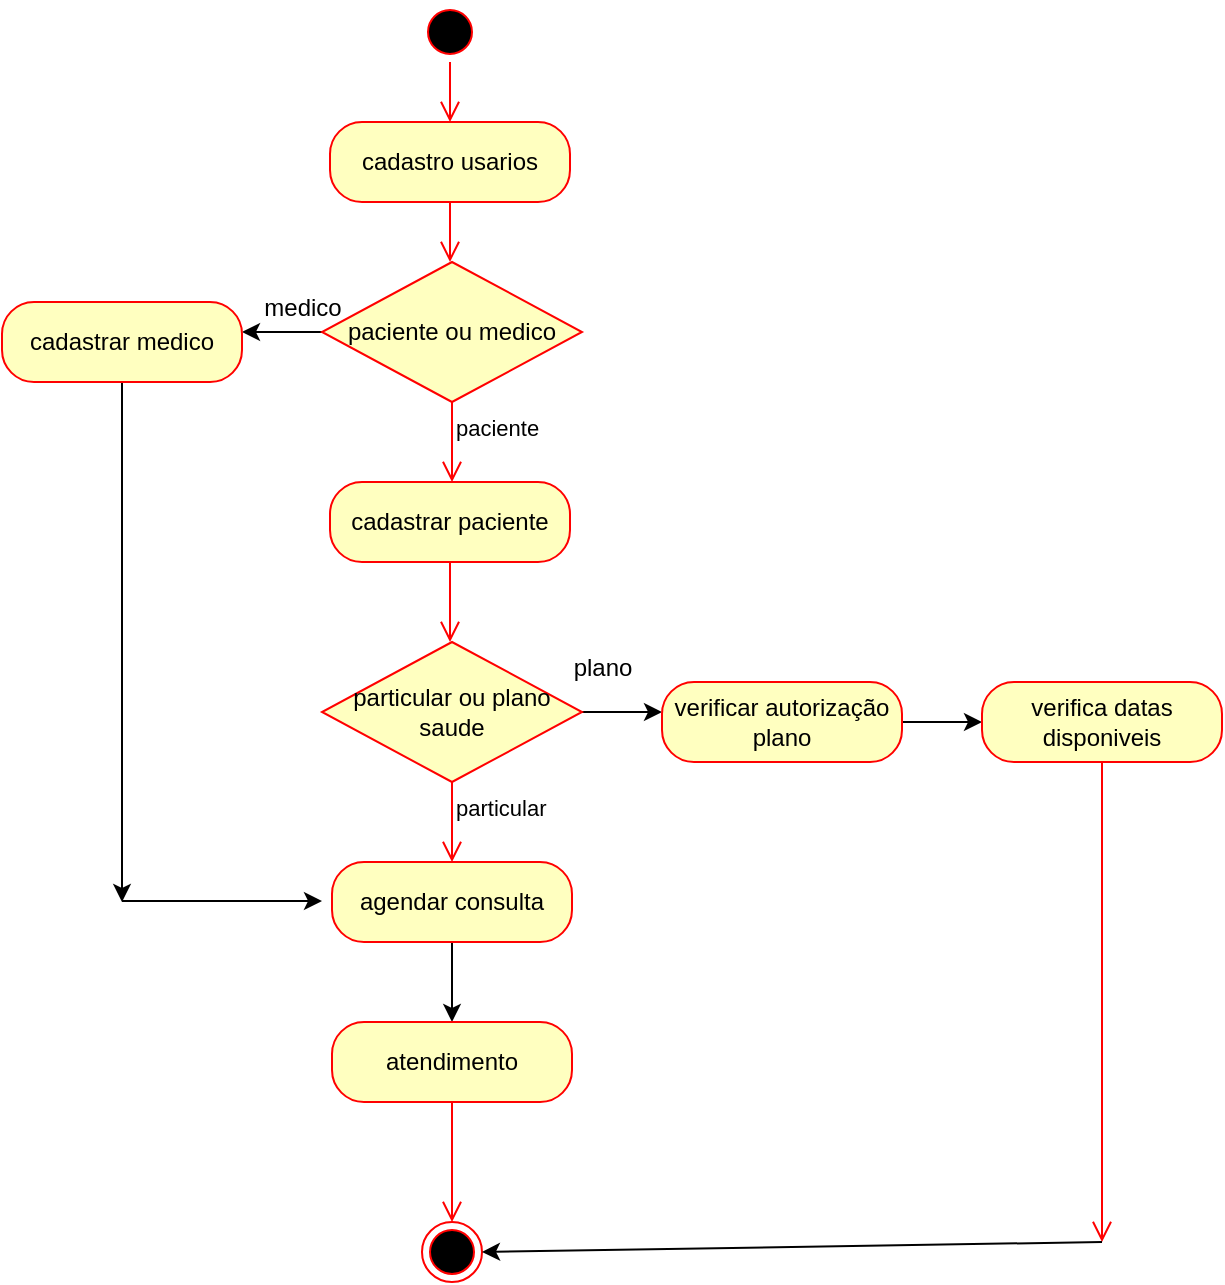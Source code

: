 <mxfile version="24.0.7" type="device">
  <diagram name="Página-1" id="efRKwNO8_xeYhXInPi9a">
    <mxGraphModel dx="880" dy="468" grid="1" gridSize="10" guides="1" tooltips="1" connect="1" arrows="1" fold="1" page="1" pageScale="1" pageWidth="827" pageHeight="1169" math="0" shadow="0">
      <root>
        <mxCell id="0" />
        <mxCell id="1" parent="0" />
        <mxCell id="7n_BoLpIAgQ9hHrQm66k-3" value="cadastro usarios" style="rounded=1;whiteSpace=wrap;html=1;arcSize=40;fontColor=#000000;fillColor=#ffffc0;strokeColor=#ff0000;" vertex="1" parent="1">
          <mxGeometry x="354" y="60" width="120" height="40" as="geometry" />
        </mxCell>
        <mxCell id="7n_BoLpIAgQ9hHrQm66k-4" value="" style="edgeStyle=orthogonalEdgeStyle;html=1;verticalAlign=bottom;endArrow=open;endSize=8;strokeColor=#ff0000;rounded=0;" edge="1" source="7n_BoLpIAgQ9hHrQm66k-3" parent="1">
          <mxGeometry relative="1" as="geometry">
            <mxPoint x="414" y="130" as="targetPoint" />
          </mxGeometry>
        </mxCell>
        <mxCell id="7n_BoLpIAgQ9hHrQm66k-5" value="" style="ellipse;html=1;shape=startState;fillColor=#000000;strokeColor=#ff0000;" vertex="1" parent="1">
          <mxGeometry x="399" width="30" height="30" as="geometry" />
        </mxCell>
        <mxCell id="7n_BoLpIAgQ9hHrQm66k-6" value="" style="edgeStyle=orthogonalEdgeStyle;html=1;verticalAlign=bottom;endArrow=open;endSize=8;strokeColor=#ff0000;rounded=0;" edge="1" source="7n_BoLpIAgQ9hHrQm66k-5" parent="1">
          <mxGeometry relative="1" as="geometry">
            <mxPoint x="414" y="60" as="targetPoint" />
          </mxGeometry>
        </mxCell>
        <mxCell id="7n_BoLpIAgQ9hHrQm66k-21" style="edgeStyle=orthogonalEdgeStyle;rounded=0;orthogonalLoop=1;jettySize=auto;html=1;" edge="1" parent="1" source="7n_BoLpIAgQ9hHrQm66k-7">
          <mxGeometry relative="1" as="geometry">
            <mxPoint x="310" y="165" as="targetPoint" />
          </mxGeometry>
        </mxCell>
        <mxCell id="7n_BoLpIAgQ9hHrQm66k-7" value="paciente ou medico" style="rhombus;whiteSpace=wrap;html=1;fontColor=#000000;fillColor=#ffffc0;strokeColor=#ff0000;" vertex="1" parent="1">
          <mxGeometry x="350" y="130" width="130" height="70" as="geometry" />
        </mxCell>
        <mxCell id="7n_BoLpIAgQ9hHrQm66k-9" value="paciente" style="edgeStyle=orthogonalEdgeStyle;html=1;align=left;verticalAlign=top;endArrow=open;endSize=8;strokeColor=#ff0000;rounded=0;" edge="1" source="7n_BoLpIAgQ9hHrQm66k-7" parent="1">
          <mxGeometry x="-1" relative="1" as="geometry">
            <mxPoint x="415" y="240" as="targetPoint" />
          </mxGeometry>
        </mxCell>
        <mxCell id="7n_BoLpIAgQ9hHrQm66k-10" value="cadastrar paciente" style="rounded=1;whiteSpace=wrap;html=1;arcSize=40;fontColor=#000000;fillColor=#ffffc0;strokeColor=#ff0000;" vertex="1" parent="1">
          <mxGeometry x="354" y="240" width="120" height="40" as="geometry" />
        </mxCell>
        <mxCell id="7n_BoLpIAgQ9hHrQm66k-11" value="" style="edgeStyle=orthogonalEdgeStyle;html=1;verticalAlign=bottom;endArrow=open;endSize=8;strokeColor=#ff0000;rounded=0;" edge="1" source="7n_BoLpIAgQ9hHrQm66k-10" parent="1">
          <mxGeometry relative="1" as="geometry">
            <mxPoint x="414" y="320" as="targetPoint" />
          </mxGeometry>
        </mxCell>
        <mxCell id="7n_BoLpIAgQ9hHrQm66k-27" style="edgeStyle=orthogonalEdgeStyle;rounded=0;orthogonalLoop=1;jettySize=auto;html=1;" edge="1" parent="1" source="7n_BoLpIAgQ9hHrQm66k-12">
          <mxGeometry relative="1" as="geometry">
            <mxPoint x="520" y="355" as="targetPoint" />
          </mxGeometry>
        </mxCell>
        <mxCell id="7n_BoLpIAgQ9hHrQm66k-12" value="particular ou plano saude" style="rhombus;whiteSpace=wrap;html=1;fontColor=#000000;fillColor=#ffffc0;strokeColor=#ff0000;" vertex="1" parent="1">
          <mxGeometry x="350" y="320" width="130" height="70" as="geometry" />
        </mxCell>
        <mxCell id="7n_BoLpIAgQ9hHrQm66k-14" value="particular" style="edgeStyle=orthogonalEdgeStyle;html=1;align=left;verticalAlign=top;endArrow=open;endSize=8;strokeColor=#ff0000;rounded=0;" edge="1" source="7n_BoLpIAgQ9hHrQm66k-12" parent="1">
          <mxGeometry x="-1" relative="1" as="geometry">
            <mxPoint x="415" y="430" as="targetPoint" />
          </mxGeometry>
        </mxCell>
        <mxCell id="7n_BoLpIAgQ9hHrQm66k-17" style="edgeStyle=orthogonalEdgeStyle;rounded=0;orthogonalLoop=1;jettySize=auto;html=1;" edge="1" parent="1" source="7n_BoLpIAgQ9hHrQm66k-15">
          <mxGeometry relative="1" as="geometry">
            <mxPoint x="415" y="510" as="targetPoint" />
          </mxGeometry>
        </mxCell>
        <mxCell id="7n_BoLpIAgQ9hHrQm66k-15" value="agendar consulta" style="rounded=1;whiteSpace=wrap;html=1;arcSize=40;fontColor=#000000;fillColor=#ffffc0;strokeColor=#ff0000;" vertex="1" parent="1">
          <mxGeometry x="355" y="430" width="120" height="40" as="geometry" />
        </mxCell>
        <mxCell id="7n_BoLpIAgQ9hHrQm66k-18" value="atendimento" style="rounded=1;whiteSpace=wrap;html=1;arcSize=40;fontColor=#000000;fillColor=#ffffc0;strokeColor=#ff0000;" vertex="1" parent="1">
          <mxGeometry x="355" y="510" width="120" height="40" as="geometry" />
        </mxCell>
        <mxCell id="7n_BoLpIAgQ9hHrQm66k-19" value="" style="edgeStyle=orthogonalEdgeStyle;html=1;verticalAlign=bottom;endArrow=open;endSize=8;strokeColor=#ff0000;rounded=0;" edge="1" source="7n_BoLpIAgQ9hHrQm66k-18" parent="1">
          <mxGeometry relative="1" as="geometry">
            <mxPoint x="415" y="610" as="targetPoint" />
          </mxGeometry>
        </mxCell>
        <mxCell id="7n_BoLpIAgQ9hHrQm66k-20" value="" style="ellipse;html=1;shape=endState;fillColor=#000000;strokeColor=#ff0000;" vertex="1" parent="1">
          <mxGeometry x="400" y="610" width="30" height="30" as="geometry" />
        </mxCell>
        <mxCell id="7n_BoLpIAgQ9hHrQm66k-25" style="edgeStyle=orthogonalEdgeStyle;rounded=0;orthogonalLoop=1;jettySize=auto;html=1;" edge="1" parent="1" source="7n_BoLpIAgQ9hHrQm66k-22">
          <mxGeometry relative="1" as="geometry">
            <mxPoint x="250" y="450" as="targetPoint" />
          </mxGeometry>
        </mxCell>
        <mxCell id="7n_BoLpIAgQ9hHrQm66k-22" value="cadastrar medico" style="rounded=1;whiteSpace=wrap;html=1;arcSize=40;fontColor=#000000;fillColor=#ffffc0;strokeColor=#ff0000;" vertex="1" parent="1">
          <mxGeometry x="190" y="150" width="120" height="40" as="geometry" />
        </mxCell>
        <mxCell id="7n_BoLpIAgQ9hHrQm66k-24" value="medico" style="text;html=1;align=center;verticalAlign=middle;resizable=0;points=[];autosize=1;strokeColor=none;fillColor=none;" vertex="1" parent="1">
          <mxGeometry x="310" y="138" width="60" height="30" as="geometry" />
        </mxCell>
        <mxCell id="7n_BoLpIAgQ9hHrQm66k-26" value="" style="edgeStyle=none;orthogonalLoop=1;jettySize=auto;html=1;rounded=0;" edge="1" parent="1">
          <mxGeometry width="100" relative="1" as="geometry">
            <mxPoint x="250" y="449.5" as="sourcePoint" />
            <mxPoint x="350" y="449.5" as="targetPoint" />
            <Array as="points" />
          </mxGeometry>
        </mxCell>
        <mxCell id="7n_BoLpIAgQ9hHrQm66k-28" value="plano" style="text;html=1;align=center;verticalAlign=middle;resizable=0;points=[];autosize=1;strokeColor=none;fillColor=none;" vertex="1" parent="1">
          <mxGeometry x="465" y="318" width="50" height="30" as="geometry" />
        </mxCell>
        <mxCell id="7n_BoLpIAgQ9hHrQm66k-31" style="edgeStyle=orthogonalEdgeStyle;rounded=0;orthogonalLoop=1;jettySize=auto;html=1;" edge="1" parent="1" source="7n_BoLpIAgQ9hHrQm66k-29">
          <mxGeometry relative="1" as="geometry">
            <mxPoint x="680" y="360" as="targetPoint" />
          </mxGeometry>
        </mxCell>
        <mxCell id="7n_BoLpIAgQ9hHrQm66k-29" value="verificar autorização plano" style="rounded=1;whiteSpace=wrap;html=1;arcSize=40;fontColor=#000000;fillColor=#ffffc0;strokeColor=#ff0000;" vertex="1" parent="1">
          <mxGeometry x="520" y="340" width="120" height="40" as="geometry" />
        </mxCell>
        <mxCell id="7n_BoLpIAgQ9hHrQm66k-32" value="verifica datas disponiveis" style="rounded=1;whiteSpace=wrap;html=1;arcSize=40;fontColor=#000000;fillColor=#ffffc0;strokeColor=#ff0000;" vertex="1" parent="1">
          <mxGeometry x="680" y="340" width="120" height="40" as="geometry" />
        </mxCell>
        <mxCell id="7n_BoLpIAgQ9hHrQm66k-33" value="" style="edgeStyle=orthogonalEdgeStyle;html=1;verticalAlign=bottom;endArrow=open;endSize=8;strokeColor=#ff0000;rounded=0;" edge="1" source="7n_BoLpIAgQ9hHrQm66k-32" parent="1">
          <mxGeometry relative="1" as="geometry">
            <mxPoint x="740" y="620" as="targetPoint" />
          </mxGeometry>
        </mxCell>
        <mxCell id="7n_BoLpIAgQ9hHrQm66k-34" value="" style="edgeStyle=none;orthogonalLoop=1;jettySize=auto;html=1;rounded=0;entryX=1;entryY=0.5;entryDx=0;entryDy=0;" edge="1" parent="1" target="7n_BoLpIAgQ9hHrQm66k-20">
          <mxGeometry width="100" relative="1" as="geometry">
            <mxPoint x="740" y="620" as="sourcePoint" />
            <mxPoint x="720" y="620" as="targetPoint" />
            <Array as="points" />
          </mxGeometry>
        </mxCell>
      </root>
    </mxGraphModel>
  </diagram>
</mxfile>

